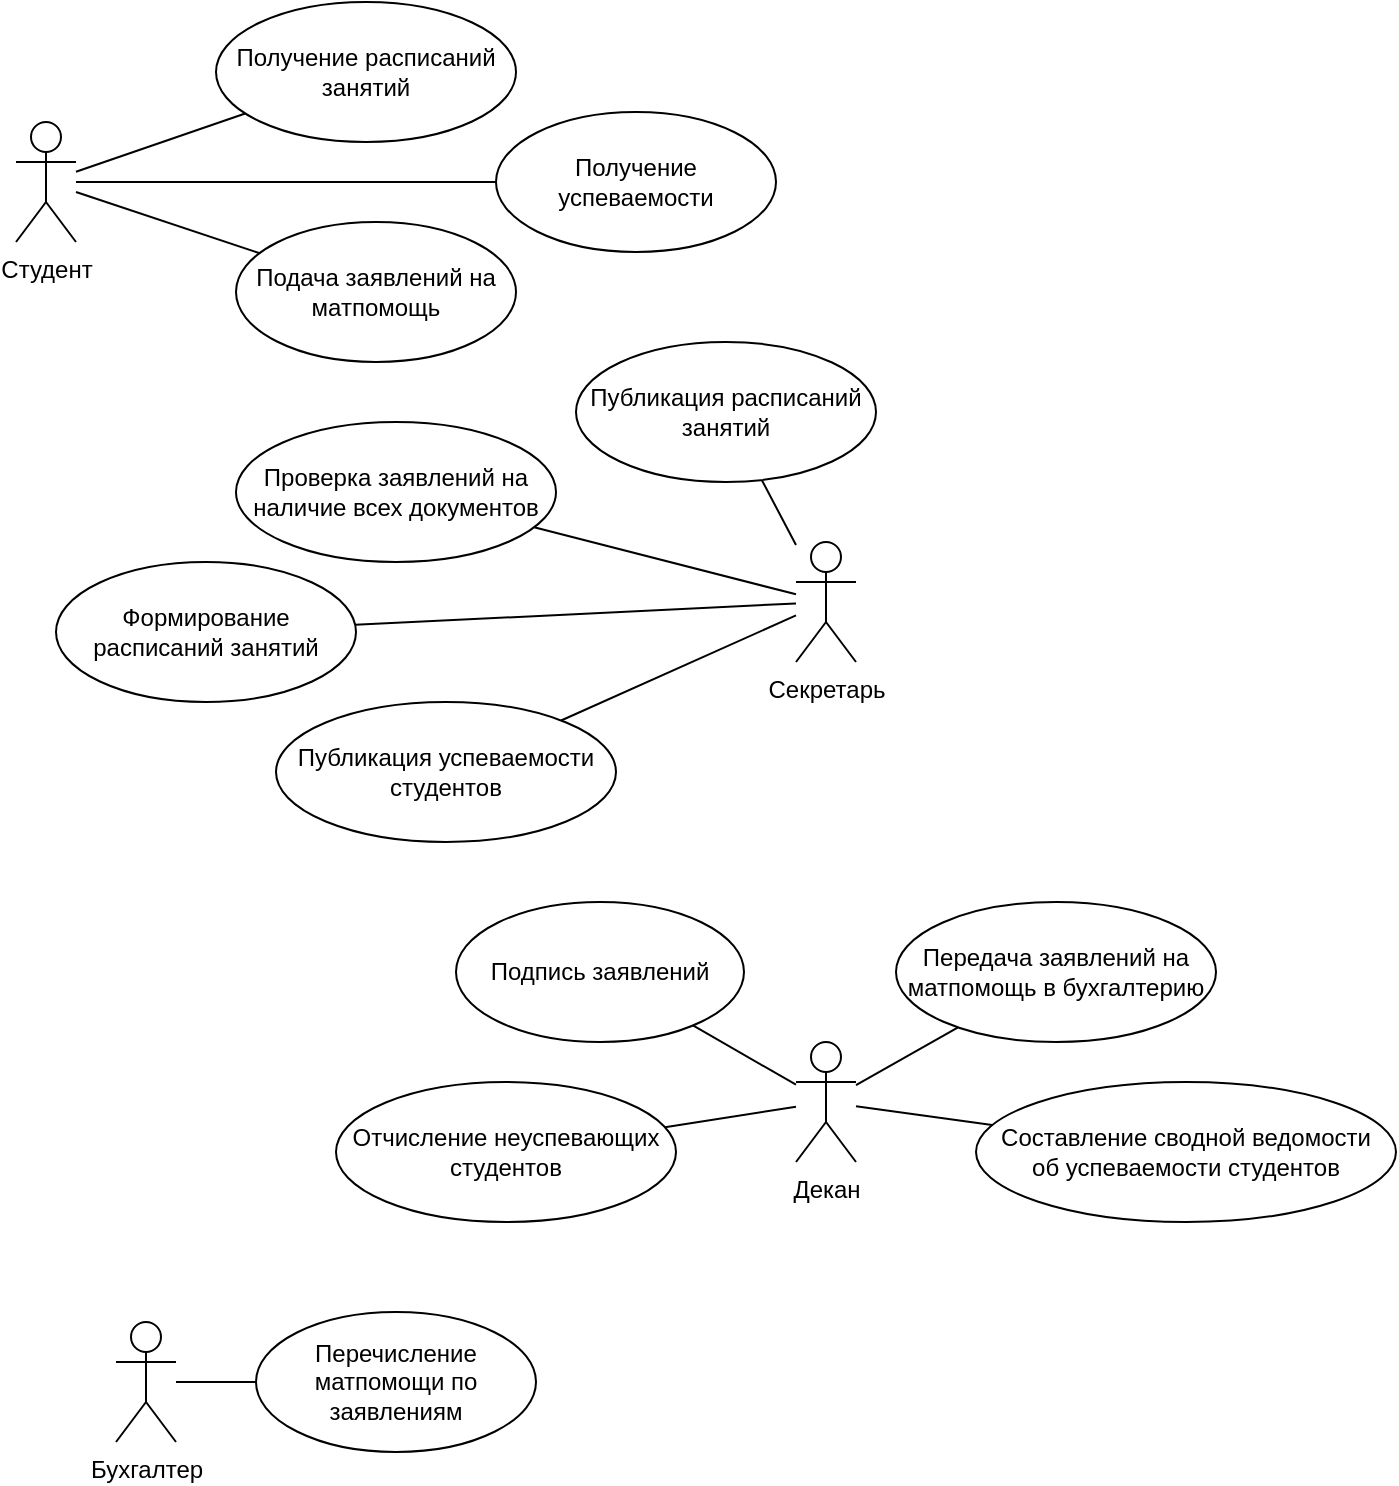 <mxfile version="15.2.9" type="github">
  <diagram id="YcuowkEEjXzd5HI7_TAc" name="Page-1">
    <mxGraphModel dx="1422" dy="801" grid="1" gridSize="10" guides="1" tooltips="1" connect="1" arrows="1" fold="1" page="1" pageScale="1" pageWidth="827" pageHeight="1169" math="0" shadow="0">
      <root>
        <mxCell id="0" />
        <mxCell id="1" parent="0" />
        <mxCell id="n2QhQ5gTbq7k-iHMUPD2-5" style="edgeStyle=none;orthogonalLoop=1;jettySize=auto;html=1;endArrow=none;endFill=0;strokeColor=default;" parent="1" source="K_7PXY-Hbv6WL9IZnMcc-1" target="n2QhQ5gTbq7k-iHMUPD2-1" edge="1">
          <mxGeometry relative="1" as="geometry" />
        </mxCell>
        <mxCell id="n2QhQ5gTbq7k-iHMUPD2-6" style="edgeStyle=none;orthogonalLoop=1;jettySize=auto;html=1;endArrow=none;endFill=0;strokeColor=default;" parent="1" source="K_7PXY-Hbv6WL9IZnMcc-1" target="n2QhQ5gTbq7k-iHMUPD2-3" edge="1">
          <mxGeometry relative="1" as="geometry" />
        </mxCell>
        <mxCell id="n2QhQ5gTbq7k-iHMUPD2-7" style="edgeStyle=none;orthogonalLoop=1;jettySize=auto;html=1;endArrow=none;endFill=0;strokeColor=default;" parent="1" source="K_7PXY-Hbv6WL9IZnMcc-1" target="n2QhQ5gTbq7k-iHMUPD2-4" edge="1">
          <mxGeometry relative="1" as="geometry" />
        </mxCell>
        <mxCell id="K_7PXY-Hbv6WL9IZnMcc-1" value="Студент" style="shape=umlActor;verticalLabelPosition=bottom;verticalAlign=top;html=1;outlineConnect=0;" parent="1" vertex="1">
          <mxGeometry x="50" y="80" width="30" height="60" as="geometry" />
        </mxCell>
        <mxCell id="K_7PXY-Hbv6WL9IZnMcc-10" style="rounded=0;orthogonalLoop=1;jettySize=auto;html=1;endArrow=none;endFill=0;" parent="1" source="K_7PXY-Hbv6WL9IZnMcc-13" target="GAtXIvUC5zj1qN_g5r9o-1" edge="1">
          <mxGeometry relative="1" as="geometry">
            <mxPoint x="217.5" y="250" as="targetPoint" />
          </mxGeometry>
        </mxCell>
        <mxCell id="K_7PXY-Hbv6WL9IZnMcc-11" style="rounded=0;orthogonalLoop=1;jettySize=auto;html=1;endFill=0;endArrow=none;" parent="1" source="K_7PXY-Hbv6WL9IZnMcc-13" target="GAtXIvUC5zj1qN_g5r9o-2" edge="1">
          <mxGeometry relative="1" as="geometry">
            <mxPoint x="530" y="310" as="targetPoint" />
          </mxGeometry>
        </mxCell>
        <mxCell id="K_7PXY-Hbv6WL9IZnMcc-12" style="rounded=0;orthogonalLoop=1;jettySize=auto;html=1;endFill=0;endArrow=none;" parent="1" source="K_7PXY-Hbv6WL9IZnMcc-13" target="GAtXIvUC5zj1qN_g5r9o-4" edge="1">
          <mxGeometry relative="1" as="geometry">
            <mxPoint x="237.188" y="350" as="targetPoint" />
          </mxGeometry>
        </mxCell>
        <mxCell id="K_7PXY-Hbv6WL9IZnMcc-13" value="Секретарь&lt;br&gt;" style="shape=umlActor;verticalLabelPosition=bottom;verticalAlign=top;html=1;outlineConnect=0;" parent="1" vertex="1">
          <mxGeometry x="440" y="290" width="30" height="60" as="geometry" />
        </mxCell>
        <mxCell id="K_7PXY-Hbv6WL9IZnMcc-17" style="rounded=0;orthogonalLoop=1;jettySize=auto;html=1;endFill=0;endArrow=none;" parent="1" source="K_7PXY-Hbv6WL9IZnMcc-20" target="GAtXIvUC5zj1qN_g5r9o-5" edge="1">
          <mxGeometry relative="1" as="geometry">
            <mxPoint x="235" y="430" as="targetPoint" />
          </mxGeometry>
        </mxCell>
        <mxCell id="K_7PXY-Hbv6WL9IZnMcc-18" style="rounded=0;orthogonalLoop=1;jettySize=auto;html=1;endFill=0;endArrow=none;" parent="1" source="K_7PXY-Hbv6WL9IZnMcc-20" target="GAtXIvUC5zj1qN_g5r9o-6" edge="1">
          <mxGeometry relative="1" as="geometry">
            <mxPoint x="165" y="480" as="targetPoint" />
          </mxGeometry>
        </mxCell>
        <mxCell id="K_7PXY-Hbv6WL9IZnMcc-19" style="rounded=0;orthogonalLoop=1;jettySize=auto;html=1;endFill=0;endArrow=none;" parent="1" source="K_7PXY-Hbv6WL9IZnMcc-20" target="GAtXIvUC5zj1qN_g5r9o-7" edge="1">
          <mxGeometry relative="1" as="geometry">
            <mxPoint x="165.0" y="500" as="targetPoint" />
          </mxGeometry>
        </mxCell>
        <mxCell id="K_7PXY-Hbv6WL9IZnMcc-25" style="rounded=0;orthogonalLoop=1;jettySize=auto;html=1;endFill=0;endArrow=none;" parent="1" source="K_7PXY-Hbv6WL9IZnMcc-20" target="GAtXIvUC5zj1qN_g5r9o-8" edge="1">
          <mxGeometry relative="1" as="geometry">
            <mxPoint x="236.981" y="554.5" as="targetPoint" />
          </mxGeometry>
        </mxCell>
        <mxCell id="K_7PXY-Hbv6WL9IZnMcc-20" value="Декан" style="shape=umlActor;verticalLabelPosition=bottom;verticalAlign=top;html=1;outlineConnect=0;" parent="1" vertex="1">
          <mxGeometry x="440" y="540" width="30" height="60" as="geometry" />
        </mxCell>
        <mxCell id="K_7PXY-Hbv6WL9IZnMcc-26" value="Бухгалтер" style="shape=umlActor;verticalLabelPosition=bottom;verticalAlign=top;html=1;outlineConnect=0;" parent="1" vertex="1">
          <mxGeometry x="100" y="680" width="30" height="60" as="geometry" />
        </mxCell>
        <mxCell id="K_7PXY-Hbv6WL9IZnMcc-28" style="rounded=0;orthogonalLoop=1;jettySize=auto;html=1;endFill=0;endArrow=none;" parent="1" source="K_7PXY-Hbv6WL9IZnMcc-26" target="GAtXIvUC5zj1qN_g5r9o-9" edge="1">
          <mxGeometry relative="1" as="geometry">
            <mxPoint x="160" y="650" as="targetPoint" />
          </mxGeometry>
        </mxCell>
        <mxCell id="n2QhQ5gTbq7k-iHMUPD2-1" value="Подача заявлений на матпомощь" style="ellipse;whiteSpace=wrap;html=1;shadow=0;" parent="1" vertex="1">
          <mxGeometry x="160" y="130" width="140" height="70" as="geometry" />
        </mxCell>
        <mxCell id="n2QhQ5gTbq7k-iHMUPD2-3" value="Получение расписаний занятий" style="ellipse;whiteSpace=wrap;html=1;shadow=0;" parent="1" vertex="1">
          <mxGeometry x="150" y="20" width="150" height="70" as="geometry" />
        </mxCell>
        <mxCell id="n2QhQ5gTbq7k-iHMUPD2-4" value="Получение успеваемости" style="ellipse;whiteSpace=wrap;html=1;shadow=0;" parent="1" vertex="1">
          <mxGeometry x="290" y="75" width="140" height="70" as="geometry" />
        </mxCell>
        <mxCell id="n2QhQ5gTbq7k-iHMUPD2-9" style="edgeStyle=none;orthogonalLoop=1;jettySize=auto;html=1;endArrow=none;endFill=0;strokeColor=default;" parent="1" source="GAtXIvUC5zj1qN_g5r9o-3" target="K_7PXY-Hbv6WL9IZnMcc-13" edge="1">
          <mxGeometry relative="1" as="geometry">
            <mxPoint x="204.375" y="310" as="sourcePoint" />
          </mxGeometry>
        </mxCell>
        <mxCell id="GAtXIvUC5zj1qN_g5r9o-1" value="Проверка заявлений на наличие всех документов" style="ellipse;whiteSpace=wrap;html=1;" vertex="1" parent="1">
          <mxGeometry x="160" y="230" width="160" height="70" as="geometry" />
        </mxCell>
        <mxCell id="GAtXIvUC5zj1qN_g5r9o-2" value="Формирование расписаний занятий" style="ellipse;whiteSpace=wrap;html=1;" vertex="1" parent="1">
          <mxGeometry x="70" y="300" width="150" height="70" as="geometry" />
        </mxCell>
        <mxCell id="GAtXIvUC5zj1qN_g5r9o-3" value="Публикация расписаний занятий" style="ellipse;whiteSpace=wrap;html=1;" vertex="1" parent="1">
          <mxGeometry x="330" y="190" width="150" height="70" as="geometry" />
        </mxCell>
        <mxCell id="GAtXIvUC5zj1qN_g5r9o-4" value="Публикация успеваемости студентов" style="ellipse;whiteSpace=wrap;html=1;" vertex="1" parent="1">
          <mxGeometry x="180" y="370" width="170" height="70" as="geometry" />
        </mxCell>
        <mxCell id="GAtXIvUC5zj1qN_g5r9o-5" value="Подпись заявлений" style="ellipse;whiteSpace=wrap;html=1;" vertex="1" parent="1">
          <mxGeometry x="270" y="470" width="144" height="70" as="geometry" />
        </mxCell>
        <mxCell id="GAtXIvUC5zj1qN_g5r9o-6" value="Передача заявлений на матпомощь в бухгалтерию" style="ellipse;whiteSpace=wrap;html=1;" vertex="1" parent="1">
          <mxGeometry x="490" y="470" width="160" height="70" as="geometry" />
        </mxCell>
        <mxCell id="GAtXIvUC5zj1qN_g5r9o-7" value="Составление сводной ведомости&lt;br&gt;об успеваемости студентов" style="ellipse;whiteSpace=wrap;html=1;" vertex="1" parent="1">
          <mxGeometry x="530" y="560" width="210" height="70" as="geometry" />
        </mxCell>
        <mxCell id="GAtXIvUC5zj1qN_g5r9o-8" value="Отчисление неуспевающих студентов" style="ellipse;whiteSpace=wrap;html=1;" vertex="1" parent="1">
          <mxGeometry x="210" y="560" width="170" height="70" as="geometry" />
        </mxCell>
        <mxCell id="GAtXIvUC5zj1qN_g5r9o-9" value="Перечисление матпомощи по заявлениям" style="ellipse;whiteSpace=wrap;html=1;" vertex="1" parent="1">
          <mxGeometry x="170" y="675" width="140" height="70" as="geometry" />
        </mxCell>
      </root>
    </mxGraphModel>
  </diagram>
</mxfile>
